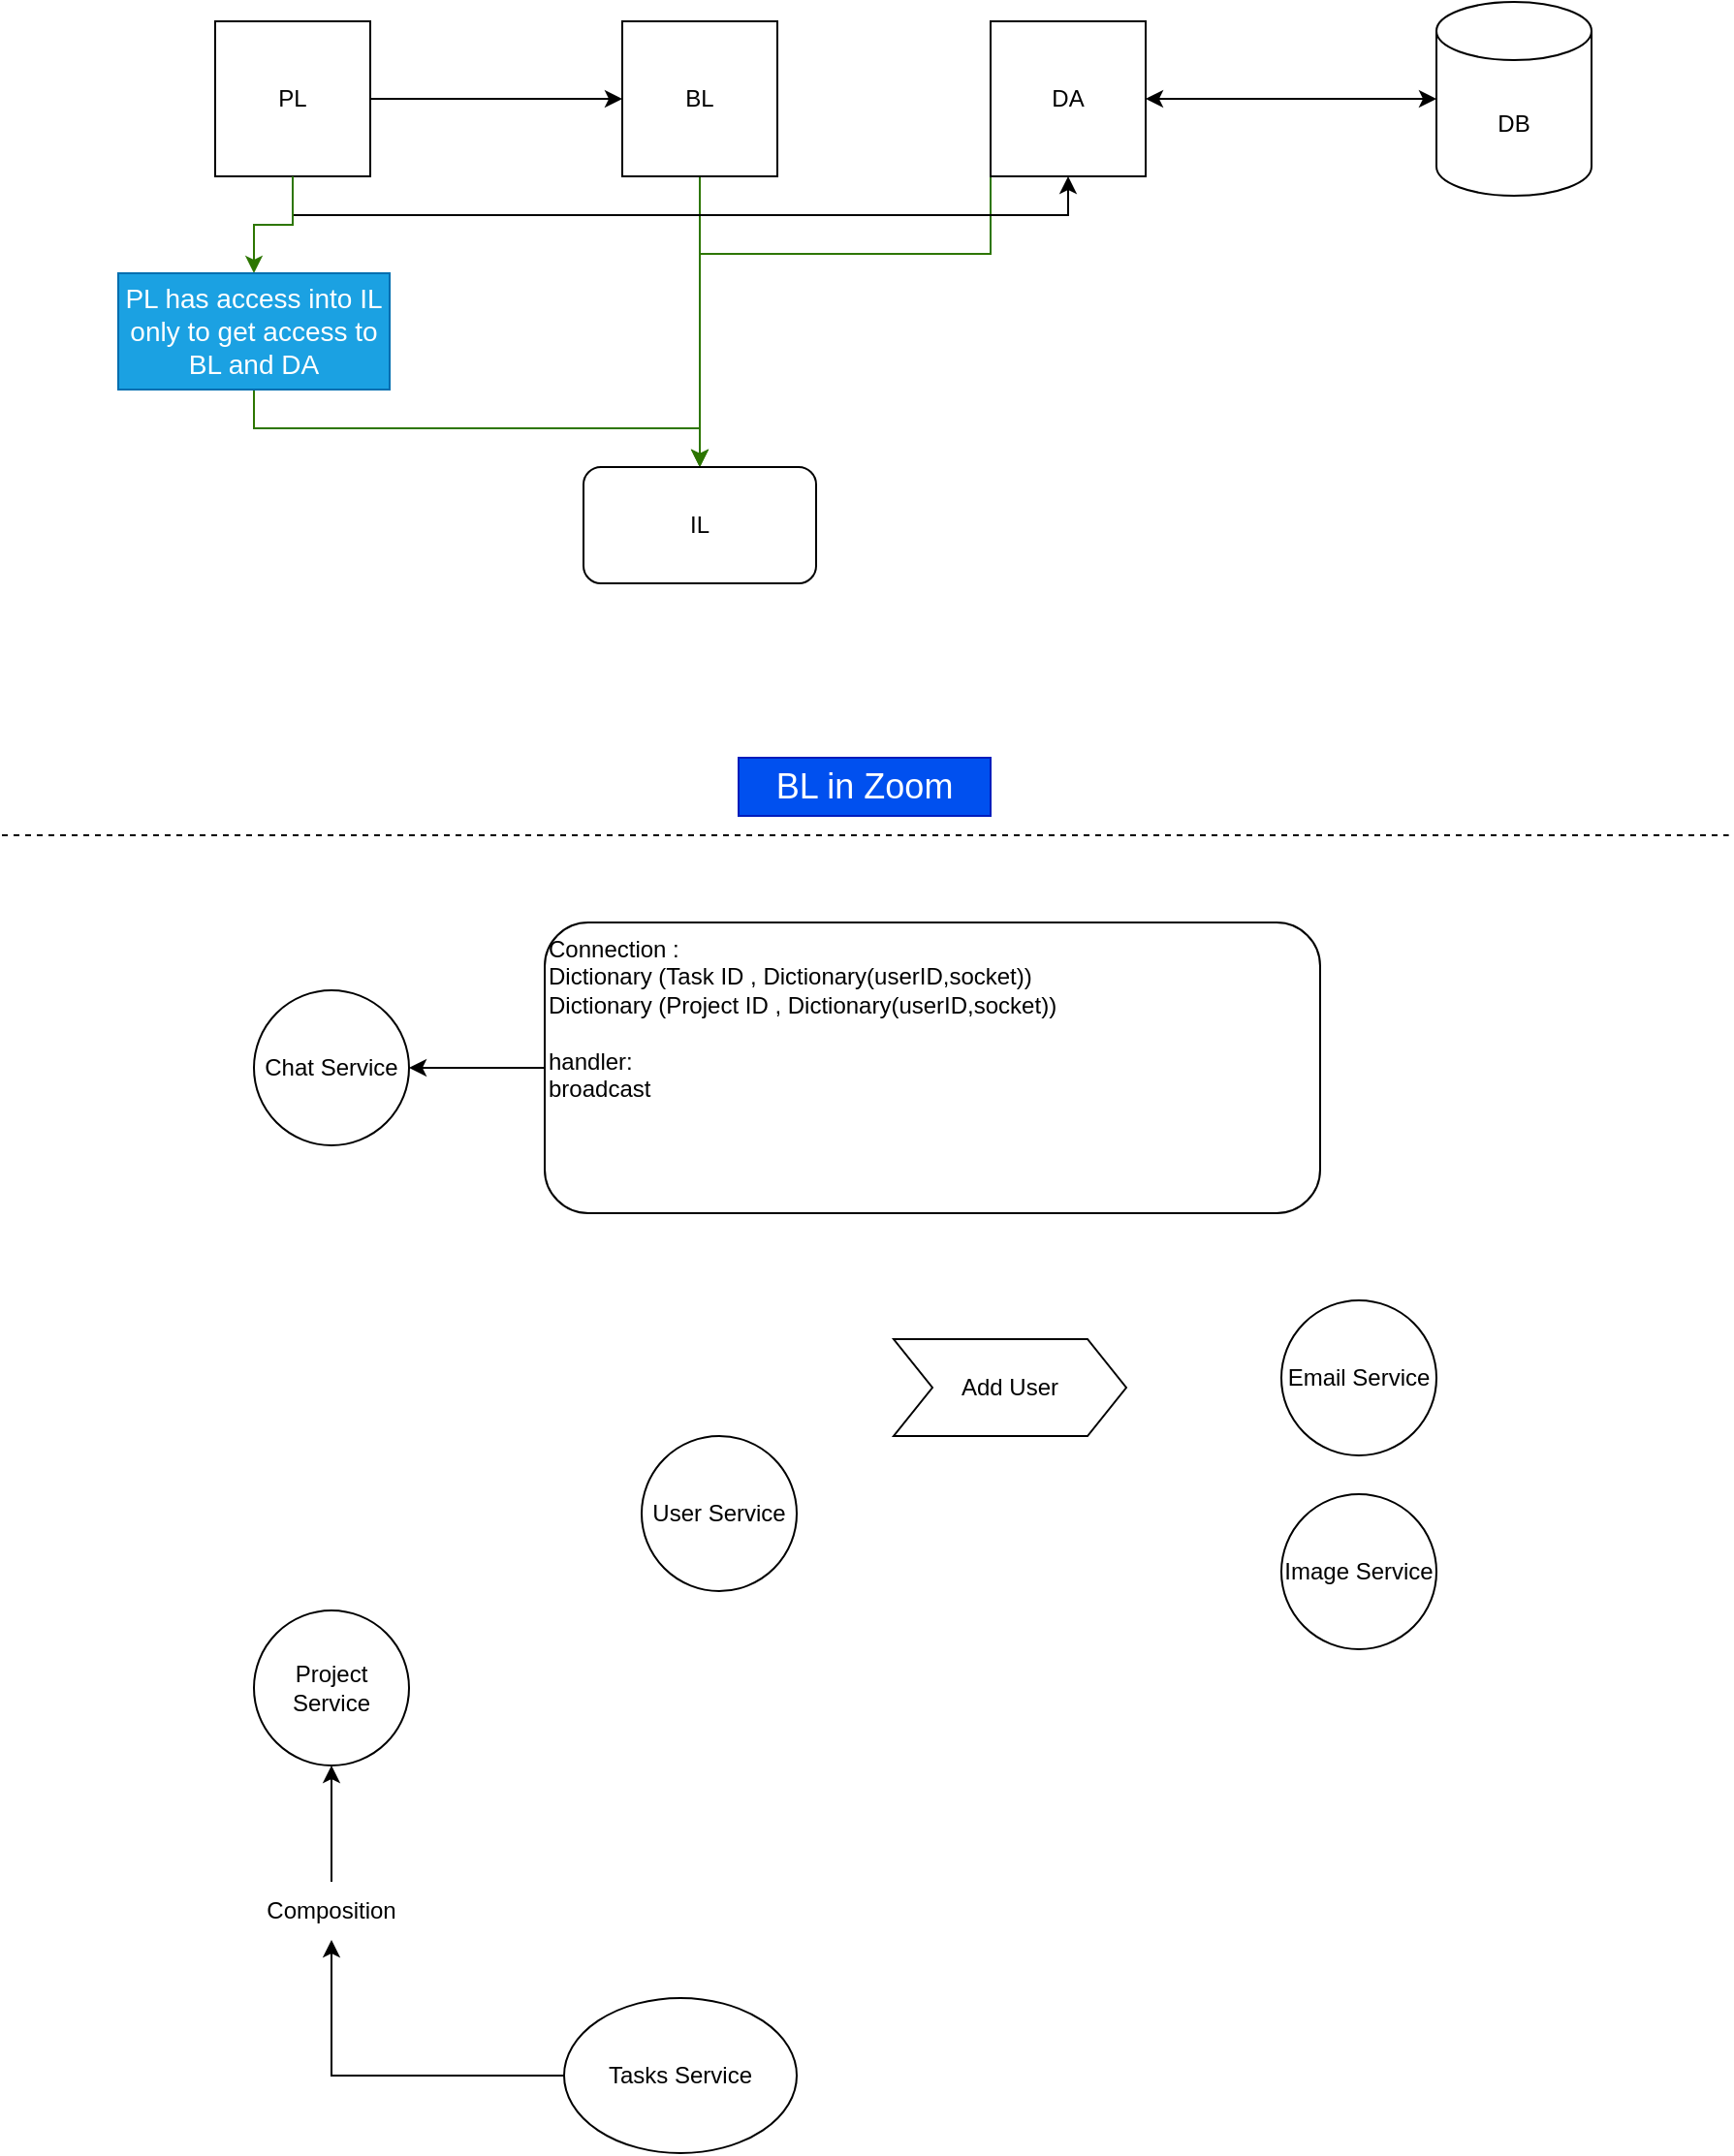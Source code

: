 <mxfile version="27.0.6">
  <diagram name="Page-1" id="Ns5OD4MtxLK3nXofLq6w">
    <mxGraphModel dx="1042" dy="616" grid="1" gridSize="10" guides="1" tooltips="1" connect="1" arrows="1" fold="1" page="1" pageScale="1" pageWidth="850" pageHeight="1100" math="0" shadow="0">
      <root>
        <mxCell id="0" />
        <mxCell id="1" parent="0" />
        <mxCell id="O2iXJdVgCGWquD9FhEJq-1" value="DB" style="shape=cylinder3;whiteSpace=wrap;html=1;boundedLbl=1;backgroundOutline=1;size=15;" parent="1" vertex="1">
          <mxGeometry x="740" y="10" width="80" height="100" as="geometry" />
        </mxCell>
        <mxCell id="O2iXJdVgCGWquD9FhEJq-11" style="edgeStyle=orthogonalEdgeStyle;rounded=0;orthogonalLoop=1;jettySize=auto;html=1;exitX=0;exitY=0.5;exitDx=0;exitDy=0;entryX=0.5;entryY=0;entryDx=0;entryDy=0;fillColor=#60a917;strokeColor=#2D7600;" parent="1" source="O2iXJdVgCGWquD9FhEJq-2" target="O2iXJdVgCGWquD9FhEJq-10" edge="1">
          <mxGeometry relative="1" as="geometry">
            <Array as="points">
              <mxPoint x="510" y="140" />
              <mxPoint x="360" y="140" />
            </Array>
          </mxGeometry>
        </mxCell>
        <mxCell id="O2iXJdVgCGWquD9FhEJq-2" value="DA" style="whiteSpace=wrap;html=1;aspect=fixed;" parent="1" vertex="1">
          <mxGeometry x="510" y="20" width="80" height="80" as="geometry" />
        </mxCell>
        <mxCell id="O2iXJdVgCGWquD9FhEJq-4" value="" style="endArrow=classic;startArrow=classic;html=1;rounded=0;exitX=1;exitY=0.5;exitDx=0;exitDy=0;" parent="1" source="O2iXJdVgCGWquD9FhEJq-2" target="O2iXJdVgCGWquD9FhEJq-1" edge="1">
          <mxGeometry width="50" height="50" relative="1" as="geometry">
            <mxPoint x="490" y="210" as="sourcePoint" />
            <mxPoint x="540" y="160" as="targetPoint" />
            <Array as="points" />
          </mxGeometry>
        </mxCell>
        <mxCell id="O2iXJdVgCGWquD9FhEJq-12" style="edgeStyle=orthogonalEdgeStyle;rounded=0;orthogonalLoop=1;jettySize=auto;html=1;exitX=0.5;exitY=1;exitDx=0;exitDy=0;fillColor=#60a917;strokeColor=#2D7600;" parent="1" source="O2iXJdVgCGWquD9FhEJq-6" target="O2iXJdVgCGWquD9FhEJq-10" edge="1">
          <mxGeometry relative="1" as="geometry" />
        </mxCell>
        <mxCell id="O2iXJdVgCGWquD9FhEJq-6" value="BL" style="whiteSpace=wrap;html=1;aspect=fixed;" parent="1" vertex="1">
          <mxGeometry x="320" y="20" width="80" height="80" as="geometry" />
        </mxCell>
        <mxCell id="O2iXJdVgCGWquD9FhEJq-8" style="edgeStyle=orthogonalEdgeStyle;rounded=0;orthogonalLoop=1;jettySize=auto;html=1;entryX=0;entryY=0.5;entryDx=0;entryDy=0;" parent="1" source="O2iXJdVgCGWquD9FhEJq-7" target="O2iXJdVgCGWquD9FhEJq-6" edge="1">
          <mxGeometry relative="1" as="geometry" />
        </mxCell>
        <mxCell id="O2iXJdVgCGWquD9FhEJq-9" style="edgeStyle=orthogonalEdgeStyle;rounded=0;orthogonalLoop=1;jettySize=auto;html=1;exitX=0.5;exitY=1;exitDx=0;exitDy=0;entryX=0.5;entryY=1;entryDx=0;entryDy=0;" parent="1" source="O2iXJdVgCGWquD9FhEJq-7" target="O2iXJdVgCGWquD9FhEJq-2" edge="1">
          <mxGeometry relative="1" as="geometry" />
        </mxCell>
        <mxCell id="O2iXJdVgCGWquD9FhEJq-13" style="edgeStyle=orthogonalEdgeStyle;rounded=0;orthogonalLoop=1;jettySize=auto;html=1;exitX=0.5;exitY=1;exitDx=0;exitDy=0;entryX=0.5;entryY=0;entryDx=0;entryDy=0;fillColor=#60a917;strokeColor=#2D7600;" parent="1" source="O2iXJdVgCGWquD9FhEJq-16" target="O2iXJdVgCGWquD9FhEJq-10" edge="1">
          <mxGeometry relative="1" as="geometry" />
        </mxCell>
        <mxCell id="O2iXJdVgCGWquD9FhEJq-7" value="PL" style="whiteSpace=wrap;html=1;aspect=fixed;" parent="1" vertex="1">
          <mxGeometry x="110" y="20" width="80" height="80" as="geometry" />
        </mxCell>
        <mxCell id="O2iXJdVgCGWquD9FhEJq-10" value="IL" style="rounded=1;whiteSpace=wrap;html=1;" parent="1" vertex="1">
          <mxGeometry x="300" y="250" width="120" height="60" as="geometry" />
        </mxCell>
        <mxCell id="O2iXJdVgCGWquD9FhEJq-15" value="" style="edgeStyle=orthogonalEdgeStyle;rounded=0;orthogonalLoop=1;jettySize=auto;html=1;exitX=0.5;exitY=1;exitDx=0;exitDy=0;entryX=0.5;entryY=0;entryDx=0;entryDy=0;fillColor=#60a917;strokeColor=#2D7600;" parent="1" source="O2iXJdVgCGWquD9FhEJq-7" target="O2iXJdVgCGWquD9FhEJq-16" edge="1">
          <mxGeometry relative="1" as="geometry">
            <mxPoint x="150" y="100" as="sourcePoint" />
            <mxPoint x="360" y="180" as="targetPoint" />
          </mxGeometry>
        </mxCell>
        <mxCell id="O2iXJdVgCGWquD9FhEJq-16" value="PL has access into IL only to get access to BL and DA" style="text;html=1;align=center;verticalAlign=middle;whiteSpace=wrap;rounded=0;fontSize=14;fillColor=#1ba1e2;fontColor=#ffffff;strokeColor=#006EAF;" parent="1" vertex="1">
          <mxGeometry x="60" y="150" width="140" height="60" as="geometry" />
        </mxCell>
        <mxCell id="O2iXJdVgCGWquD9FhEJq-17" value="" style="endArrow=none;dashed=1;html=1;rounded=0;" parent="1" edge="1">
          <mxGeometry width="50" height="50" relative="1" as="geometry">
            <mxPoint y="440" as="sourcePoint" />
            <mxPoint x="890.8" y="440" as="targetPoint" />
          </mxGeometry>
        </mxCell>
        <mxCell id="O2iXJdVgCGWquD9FhEJq-20" value="BL in Zoom" style="text;html=1;align=center;verticalAlign=middle;whiteSpace=wrap;rounded=0;fontSize=18;fillColor=#0050ef;fontColor=#ffffff;strokeColor=#001DBC;" parent="1" vertex="1">
          <mxGeometry x="380" y="400" width="130" height="30" as="geometry" />
        </mxCell>
        <mxCell id="O2iXJdVgCGWquD9FhEJq-23" value="Chat Service" style="ellipse;whiteSpace=wrap;html=1;aspect=fixed;" parent="1" vertex="1">
          <mxGeometry x="130" y="520" width="80" height="80" as="geometry" />
        </mxCell>
        <mxCell id="O2iXJdVgCGWquD9FhEJq-24" value="User Service" style="ellipse;whiteSpace=wrap;html=1;aspect=fixed;" parent="1" vertex="1">
          <mxGeometry x="330" y="750" width="80" height="80" as="geometry" />
        </mxCell>
        <mxCell id="O2iXJdVgCGWquD9FhEJq-25" value="Project Service" style="ellipse;whiteSpace=wrap;html=1;aspect=fixed;" parent="1" vertex="1">
          <mxGeometry x="130" y="840" width="80" height="80" as="geometry" />
        </mxCell>
        <mxCell id="O2iXJdVgCGWquD9FhEJq-31" style="edgeStyle=orthogonalEdgeStyle;rounded=0;orthogonalLoop=1;jettySize=auto;html=1;entryX=0.5;entryY=1;entryDx=0;entryDy=0;" parent="1" source="O2iXJdVgCGWquD9FhEJq-32" target="O2iXJdVgCGWquD9FhEJq-25" edge="1">
          <mxGeometry relative="1" as="geometry">
            <Array as="points">
              <mxPoint x="170" y="960" />
              <mxPoint x="170" y="960" />
            </Array>
          </mxGeometry>
        </mxCell>
        <mxCell id="O2iXJdVgCGWquD9FhEJq-27" value="Tasks Service" style="ellipse;whiteSpace=wrap;html=1;" parent="1" vertex="1">
          <mxGeometry x="290" y="1040" width="120" height="80" as="geometry" />
        </mxCell>
        <mxCell id="O2iXJdVgCGWquD9FhEJq-33" value="" style="edgeStyle=orthogonalEdgeStyle;rounded=0;orthogonalLoop=1;jettySize=auto;html=1;entryX=0.5;entryY=1;entryDx=0;entryDy=0;" parent="1" source="O2iXJdVgCGWquD9FhEJq-27" target="O2iXJdVgCGWquD9FhEJq-32" edge="1">
          <mxGeometry relative="1" as="geometry">
            <mxPoint x="290" y="1080" as="sourcePoint" />
            <mxPoint x="170" y="920" as="targetPoint" />
          </mxGeometry>
        </mxCell>
        <mxCell id="O2iXJdVgCGWquD9FhEJq-32" value="Composition" style="text;html=1;align=center;verticalAlign=middle;whiteSpace=wrap;rounded=0;" parent="1" vertex="1">
          <mxGeometry x="140" y="980" width="60" height="30" as="geometry" />
        </mxCell>
        <mxCell id="1aDfI1uz7MUrI456LitT-5" style="edgeStyle=orthogonalEdgeStyle;rounded=0;orthogonalLoop=1;jettySize=auto;html=1;" parent="1" source="1aDfI1uz7MUrI456LitT-3" target="O2iXJdVgCGWquD9FhEJq-23" edge="1">
          <mxGeometry relative="1" as="geometry" />
        </mxCell>
        <mxCell id="1aDfI1uz7MUrI456LitT-3" value="Connection :&lt;br&gt;Dictionary (Task ID , Dictionary(userID,socket))&lt;div&gt;Dictionary (Project ID , Dictionary(userID,socket))&lt;br&gt;&lt;br&gt;handler:&lt;br&gt;broadcast&lt;/div&gt;" style="rounded=1;whiteSpace=wrap;html=1;align=left;verticalAlign=top;" parent="1" vertex="1">
          <mxGeometry x="280" y="485" width="400" height="150" as="geometry" />
        </mxCell>
        <mxCell id="u161V3Ms_ecYjeftPh36-1" value="Email Service" style="ellipse;whiteSpace=wrap;html=1;aspect=fixed;" vertex="1" parent="1">
          <mxGeometry x="660" y="680" width="80" height="80" as="geometry" />
        </mxCell>
        <mxCell id="u161V3Ms_ecYjeftPh36-2" value="Image Service" style="ellipse;whiteSpace=wrap;html=1;aspect=fixed;" vertex="1" parent="1">
          <mxGeometry x="660" y="780" width="80" height="80" as="geometry" />
        </mxCell>
        <mxCell id="u161V3Ms_ecYjeftPh36-3" value="Add User" style="shape=step;perimeter=stepPerimeter;whiteSpace=wrap;html=1;fixedSize=1;" vertex="1" parent="1">
          <mxGeometry x="460" y="700" width="120" height="50" as="geometry" />
        </mxCell>
      </root>
    </mxGraphModel>
  </diagram>
</mxfile>

